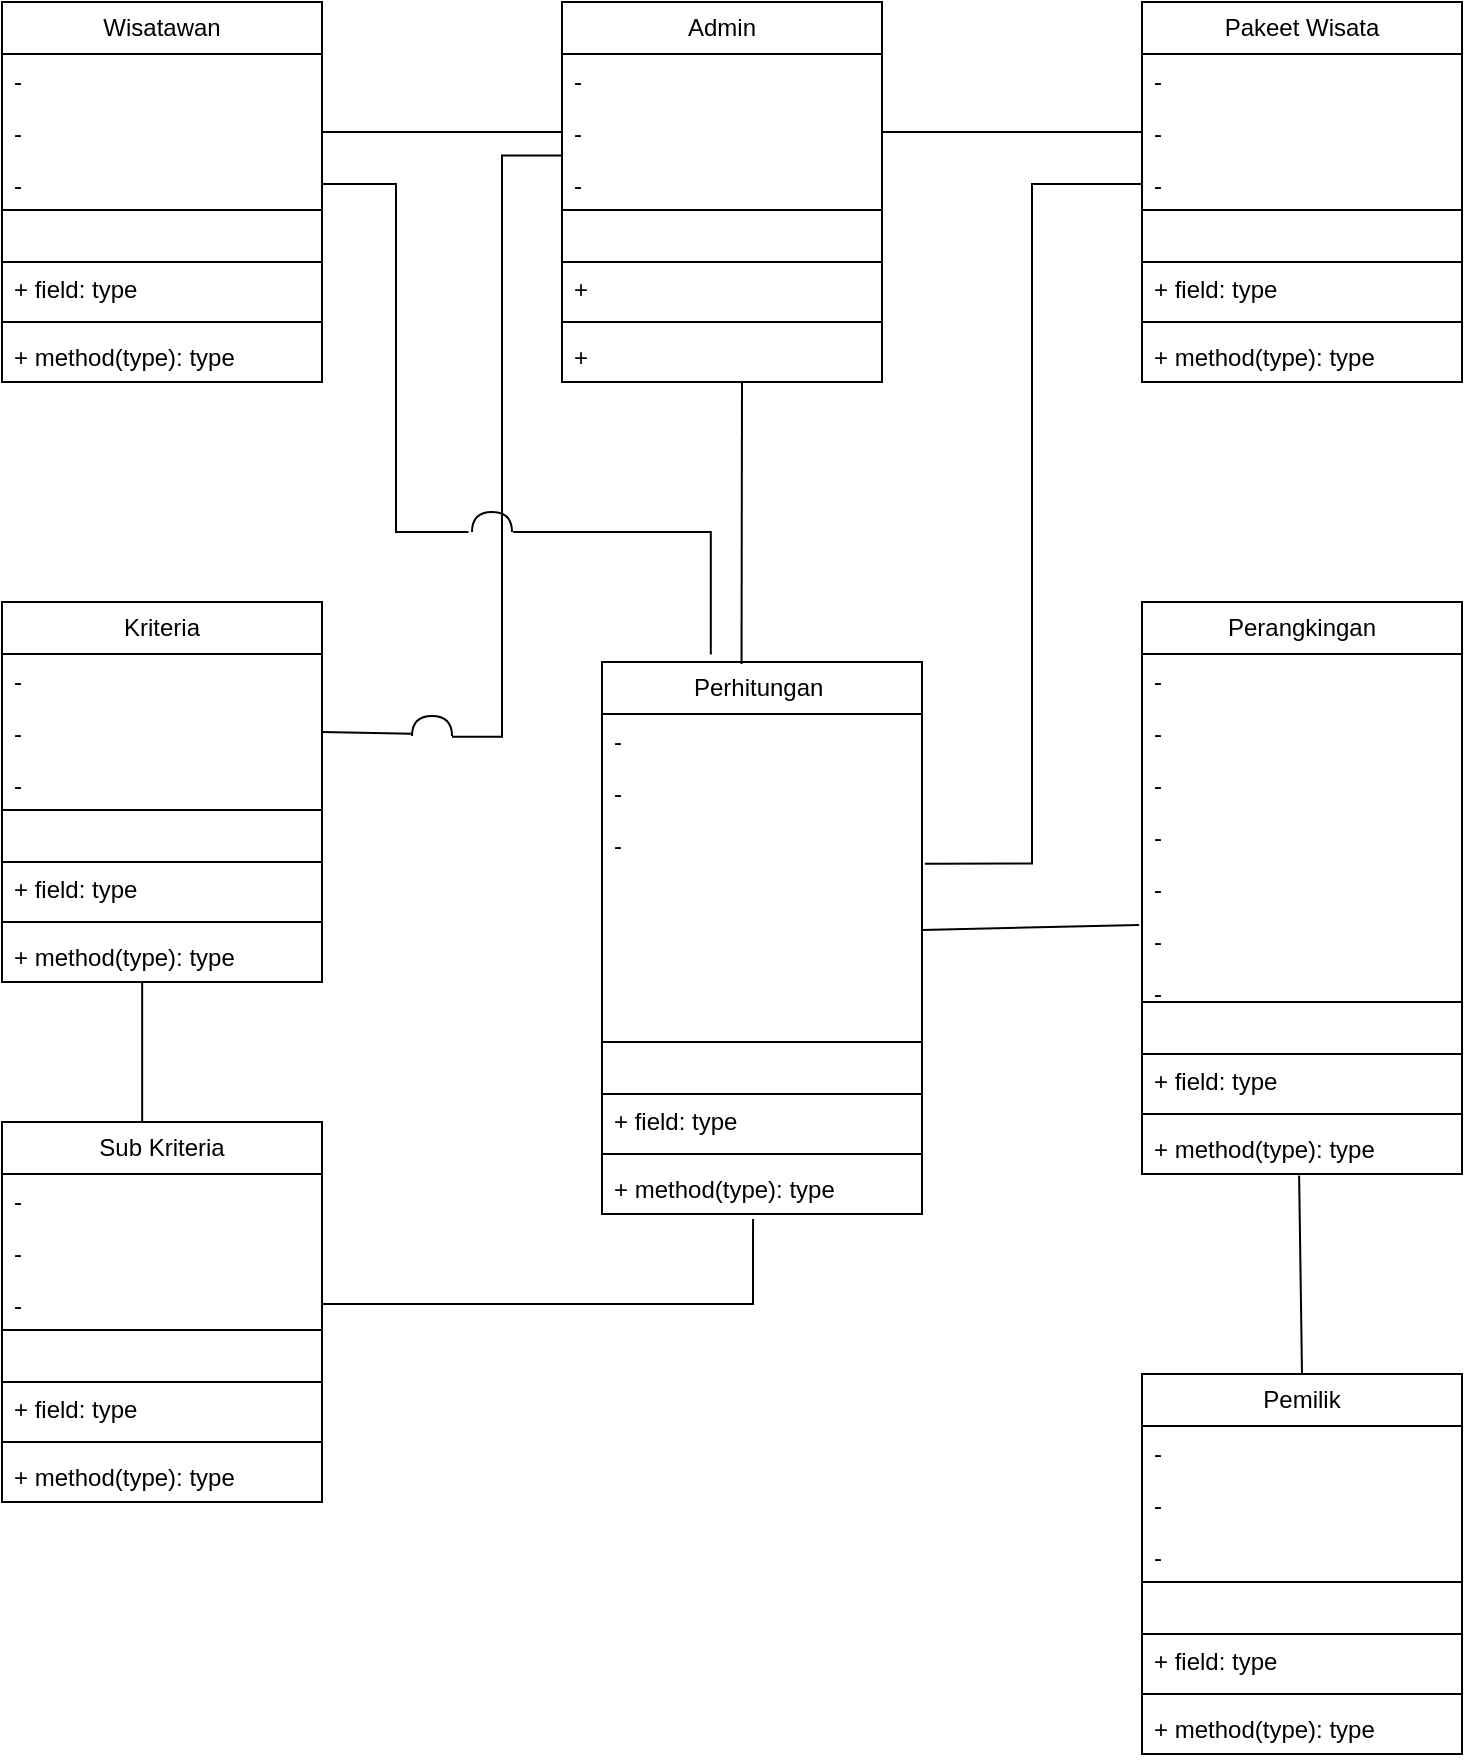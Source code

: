 <mxfile version="24.2.1" type="github">
  <diagram name="Halaman-1" id="COJZ1C6PaxnJSr1SIZYC">
    <mxGraphModel dx="1035" dy="555" grid="1" gridSize="10" guides="1" tooltips="1" connect="1" arrows="1" fold="1" page="1" pageScale="1" pageWidth="827" pageHeight="1169" math="0" shadow="0">
      <root>
        <mxCell id="0" />
        <mxCell id="1" parent="0" />
        <mxCell id="jJOJ6vJoFz5dyqB57Cdo-1" value="Wisatawan" style="swimlane;fontStyle=0;childLayout=stackLayout;horizontal=1;startSize=26;fillColor=none;horizontalStack=0;resizeParent=1;resizeParentMax=0;resizeLast=0;collapsible=1;marginBottom=0;whiteSpace=wrap;html=1;" vertex="1" parent="1">
          <mxGeometry x="20" y="120" width="160" height="104" as="geometry" />
        </mxCell>
        <mxCell id="jJOJ6vJoFz5dyqB57Cdo-2" value="-&amp;nbsp;" style="text;strokeColor=none;fillColor=none;align=left;verticalAlign=top;spacingLeft=4;spacingRight=4;overflow=hidden;rotatable=0;points=[[0,0.5],[1,0.5]];portConstraint=eastwest;whiteSpace=wrap;html=1;" vertex="1" parent="jJOJ6vJoFz5dyqB57Cdo-1">
          <mxGeometry y="26" width="160" height="26" as="geometry" />
        </mxCell>
        <mxCell id="jJOJ6vJoFz5dyqB57Cdo-3" value="-" style="text;strokeColor=none;fillColor=none;align=left;verticalAlign=top;spacingLeft=4;spacingRight=4;overflow=hidden;rotatable=0;points=[[0,0.5],[1,0.5]];portConstraint=eastwest;whiteSpace=wrap;html=1;" vertex="1" parent="jJOJ6vJoFz5dyqB57Cdo-1">
          <mxGeometry y="52" width="160" height="26" as="geometry" />
        </mxCell>
        <mxCell id="jJOJ6vJoFz5dyqB57Cdo-4" value="-" style="text;strokeColor=none;fillColor=none;align=left;verticalAlign=top;spacingLeft=4;spacingRight=4;overflow=hidden;rotatable=0;points=[[0,0.5],[1,0.5]];portConstraint=eastwest;whiteSpace=wrap;html=1;" vertex="1" parent="jJOJ6vJoFz5dyqB57Cdo-1">
          <mxGeometry y="78" width="160" height="26" as="geometry" />
        </mxCell>
        <mxCell id="jJOJ6vJoFz5dyqB57Cdo-9" value="" style="swimlane;fontStyle=1;align=center;verticalAlign=top;childLayout=stackLayout;horizontal=1;startSize=26;horizontalStack=0;resizeParent=1;resizeParentMax=0;resizeLast=0;collapsible=1;marginBottom=0;whiteSpace=wrap;html=1;" vertex="1" parent="1">
          <mxGeometry x="20" y="224" width="160" height="86" as="geometry" />
        </mxCell>
        <mxCell id="jJOJ6vJoFz5dyqB57Cdo-10" value="+ field: type" style="text;strokeColor=none;fillColor=none;align=left;verticalAlign=top;spacingLeft=4;spacingRight=4;overflow=hidden;rotatable=0;points=[[0,0.5],[1,0.5]];portConstraint=eastwest;whiteSpace=wrap;html=1;" vertex="1" parent="jJOJ6vJoFz5dyqB57Cdo-9">
          <mxGeometry y="26" width="160" height="26" as="geometry" />
        </mxCell>
        <mxCell id="jJOJ6vJoFz5dyqB57Cdo-11" value="" style="line;strokeWidth=1;fillColor=none;align=left;verticalAlign=middle;spacingTop=-1;spacingLeft=3;spacingRight=3;rotatable=0;labelPosition=right;points=[];portConstraint=eastwest;strokeColor=inherit;" vertex="1" parent="jJOJ6vJoFz5dyqB57Cdo-9">
          <mxGeometry y="52" width="160" height="8" as="geometry" />
        </mxCell>
        <mxCell id="jJOJ6vJoFz5dyqB57Cdo-12" value="+ method(type): type" style="text;strokeColor=none;fillColor=none;align=left;verticalAlign=top;spacingLeft=4;spacingRight=4;overflow=hidden;rotatable=0;points=[[0,0.5],[1,0.5]];portConstraint=eastwest;whiteSpace=wrap;html=1;" vertex="1" parent="jJOJ6vJoFz5dyqB57Cdo-9">
          <mxGeometry y="60" width="160" height="26" as="geometry" />
        </mxCell>
        <mxCell id="jJOJ6vJoFz5dyqB57Cdo-14" value="Admin" style="swimlane;fontStyle=0;childLayout=stackLayout;horizontal=1;startSize=26;fillColor=none;horizontalStack=0;resizeParent=1;resizeParentMax=0;resizeLast=0;collapsible=1;marginBottom=0;whiteSpace=wrap;html=1;" vertex="1" parent="1">
          <mxGeometry x="300" y="120" width="160" height="104" as="geometry" />
        </mxCell>
        <mxCell id="jJOJ6vJoFz5dyqB57Cdo-15" value="-&amp;nbsp;" style="text;strokeColor=none;fillColor=none;align=left;verticalAlign=top;spacingLeft=4;spacingRight=4;overflow=hidden;rotatable=0;points=[[0,0.5],[1,0.5]];portConstraint=eastwest;whiteSpace=wrap;html=1;" vertex="1" parent="jJOJ6vJoFz5dyqB57Cdo-14">
          <mxGeometry y="26" width="160" height="26" as="geometry" />
        </mxCell>
        <mxCell id="jJOJ6vJoFz5dyqB57Cdo-16" value="-" style="text;strokeColor=none;fillColor=none;align=left;verticalAlign=top;spacingLeft=4;spacingRight=4;overflow=hidden;rotatable=0;points=[[0,0.5],[1,0.5]];portConstraint=eastwest;whiteSpace=wrap;html=1;" vertex="1" parent="jJOJ6vJoFz5dyqB57Cdo-14">
          <mxGeometry y="52" width="160" height="26" as="geometry" />
        </mxCell>
        <mxCell id="jJOJ6vJoFz5dyqB57Cdo-17" value="-" style="text;strokeColor=none;fillColor=none;align=left;verticalAlign=top;spacingLeft=4;spacingRight=4;overflow=hidden;rotatable=0;points=[[0,0.5],[1,0.5]];portConstraint=eastwest;whiteSpace=wrap;html=1;" vertex="1" parent="jJOJ6vJoFz5dyqB57Cdo-14">
          <mxGeometry y="78" width="160" height="26" as="geometry" />
        </mxCell>
        <mxCell id="jJOJ6vJoFz5dyqB57Cdo-18" value="" style="swimlane;fontStyle=1;align=center;verticalAlign=top;childLayout=stackLayout;horizontal=1;startSize=26;horizontalStack=0;resizeParent=1;resizeParentMax=0;resizeLast=0;collapsible=1;marginBottom=0;whiteSpace=wrap;html=1;" vertex="1" parent="1">
          <mxGeometry x="300" y="224" width="160" height="86" as="geometry" />
        </mxCell>
        <mxCell id="jJOJ6vJoFz5dyqB57Cdo-19" value="+&amp;nbsp;" style="text;strokeColor=none;fillColor=none;align=left;verticalAlign=top;spacingLeft=4;spacingRight=4;overflow=hidden;rotatable=0;points=[[0,0.5],[1,0.5]];portConstraint=eastwest;whiteSpace=wrap;html=1;" vertex="1" parent="jJOJ6vJoFz5dyqB57Cdo-18">
          <mxGeometry y="26" width="160" height="26" as="geometry" />
        </mxCell>
        <mxCell id="jJOJ6vJoFz5dyqB57Cdo-20" value="" style="line;strokeWidth=1;fillColor=none;align=left;verticalAlign=middle;spacingTop=-1;spacingLeft=3;spacingRight=3;rotatable=0;labelPosition=right;points=[];portConstraint=eastwest;strokeColor=inherit;" vertex="1" parent="jJOJ6vJoFz5dyqB57Cdo-18">
          <mxGeometry y="52" width="160" height="8" as="geometry" />
        </mxCell>
        <mxCell id="jJOJ6vJoFz5dyqB57Cdo-21" value="+&amp;nbsp;" style="text;strokeColor=none;fillColor=none;align=left;verticalAlign=top;spacingLeft=4;spacingRight=4;overflow=hidden;rotatable=0;points=[[0,0.5],[1,0.5]];portConstraint=eastwest;whiteSpace=wrap;html=1;" vertex="1" parent="jJOJ6vJoFz5dyqB57Cdo-18">
          <mxGeometry y="60" width="160" height="26" as="geometry" />
        </mxCell>
        <mxCell id="jJOJ6vJoFz5dyqB57Cdo-22" value="" style="endArrow=none;html=1;rounded=0;exitX=1;exitY=0.5;exitDx=0;exitDy=0;entryX=0;entryY=0.5;entryDx=0;entryDy=0;" edge="1" parent="1" source="jJOJ6vJoFz5dyqB57Cdo-3" target="jJOJ6vJoFz5dyqB57Cdo-16">
          <mxGeometry width="50" height="50" relative="1" as="geometry">
            <mxPoint x="390" y="270" as="sourcePoint" />
            <mxPoint x="440" y="220" as="targetPoint" />
          </mxGeometry>
        </mxCell>
        <mxCell id="jJOJ6vJoFz5dyqB57Cdo-23" value="Pakeet Wisata" style="swimlane;fontStyle=0;childLayout=stackLayout;horizontal=1;startSize=26;fillColor=none;horizontalStack=0;resizeParent=1;resizeParentMax=0;resizeLast=0;collapsible=1;marginBottom=0;whiteSpace=wrap;html=1;" vertex="1" parent="1">
          <mxGeometry x="590" y="120" width="160" height="104" as="geometry" />
        </mxCell>
        <mxCell id="jJOJ6vJoFz5dyqB57Cdo-24" value="-&amp;nbsp;" style="text;strokeColor=none;fillColor=none;align=left;verticalAlign=top;spacingLeft=4;spacingRight=4;overflow=hidden;rotatable=0;points=[[0,0.5],[1,0.5]];portConstraint=eastwest;whiteSpace=wrap;html=1;" vertex="1" parent="jJOJ6vJoFz5dyqB57Cdo-23">
          <mxGeometry y="26" width="160" height="26" as="geometry" />
        </mxCell>
        <mxCell id="jJOJ6vJoFz5dyqB57Cdo-25" value="-" style="text;strokeColor=none;fillColor=none;align=left;verticalAlign=top;spacingLeft=4;spacingRight=4;overflow=hidden;rotatable=0;points=[[0,0.5],[1,0.5]];portConstraint=eastwest;whiteSpace=wrap;html=1;" vertex="1" parent="jJOJ6vJoFz5dyqB57Cdo-23">
          <mxGeometry y="52" width="160" height="26" as="geometry" />
        </mxCell>
        <mxCell id="jJOJ6vJoFz5dyqB57Cdo-26" value="-" style="text;strokeColor=none;fillColor=none;align=left;verticalAlign=top;spacingLeft=4;spacingRight=4;overflow=hidden;rotatable=0;points=[[0,0.5],[1,0.5]];portConstraint=eastwest;whiteSpace=wrap;html=1;" vertex="1" parent="jJOJ6vJoFz5dyqB57Cdo-23">
          <mxGeometry y="78" width="160" height="26" as="geometry" />
        </mxCell>
        <mxCell id="jJOJ6vJoFz5dyqB57Cdo-28" value="" style="swimlane;fontStyle=1;align=center;verticalAlign=top;childLayout=stackLayout;horizontal=1;startSize=26;horizontalStack=0;resizeParent=1;resizeParentMax=0;resizeLast=0;collapsible=1;marginBottom=0;whiteSpace=wrap;html=1;" vertex="1" parent="1">
          <mxGeometry x="590" y="224" width="160" height="86" as="geometry" />
        </mxCell>
        <mxCell id="jJOJ6vJoFz5dyqB57Cdo-29" value="+ field: type" style="text;strokeColor=none;fillColor=none;align=left;verticalAlign=top;spacingLeft=4;spacingRight=4;overflow=hidden;rotatable=0;points=[[0,0.5],[1,0.5]];portConstraint=eastwest;whiteSpace=wrap;html=1;" vertex="1" parent="jJOJ6vJoFz5dyqB57Cdo-28">
          <mxGeometry y="26" width="160" height="26" as="geometry" />
        </mxCell>
        <mxCell id="jJOJ6vJoFz5dyqB57Cdo-30" value="" style="line;strokeWidth=1;fillColor=none;align=left;verticalAlign=middle;spacingTop=-1;spacingLeft=3;spacingRight=3;rotatable=0;labelPosition=right;points=[];portConstraint=eastwest;strokeColor=inherit;" vertex="1" parent="jJOJ6vJoFz5dyqB57Cdo-28">
          <mxGeometry y="52" width="160" height="8" as="geometry" />
        </mxCell>
        <mxCell id="jJOJ6vJoFz5dyqB57Cdo-31" value="+ method(type): type" style="text;strokeColor=none;fillColor=none;align=left;verticalAlign=top;spacingLeft=4;spacingRight=4;overflow=hidden;rotatable=0;points=[[0,0.5],[1,0.5]];portConstraint=eastwest;whiteSpace=wrap;html=1;" vertex="1" parent="jJOJ6vJoFz5dyqB57Cdo-28">
          <mxGeometry y="60" width="160" height="26" as="geometry" />
        </mxCell>
        <mxCell id="jJOJ6vJoFz5dyqB57Cdo-33" value="" style="endArrow=none;html=1;rounded=0;exitX=1;exitY=0.5;exitDx=0;exitDy=0;entryX=0;entryY=0.5;entryDx=0;entryDy=0;" edge="1" parent="1" source="jJOJ6vJoFz5dyqB57Cdo-16" target="jJOJ6vJoFz5dyqB57Cdo-25">
          <mxGeometry width="50" height="50" relative="1" as="geometry">
            <mxPoint x="190" y="195" as="sourcePoint" />
            <mxPoint x="280" y="195" as="targetPoint" />
          </mxGeometry>
        </mxCell>
        <mxCell id="jJOJ6vJoFz5dyqB57Cdo-34" value="Perangkingan" style="swimlane;fontStyle=0;childLayout=stackLayout;horizontal=1;startSize=26;fillColor=none;horizontalStack=0;resizeParent=1;resizeParentMax=0;resizeLast=0;collapsible=1;marginBottom=0;whiteSpace=wrap;html=1;" vertex="1" parent="1">
          <mxGeometry x="590" y="420" width="160" height="208" as="geometry" />
        </mxCell>
        <mxCell id="jJOJ6vJoFz5dyqB57Cdo-35" value="-&amp;nbsp;" style="text;strokeColor=none;fillColor=none;align=left;verticalAlign=top;spacingLeft=4;spacingRight=4;overflow=hidden;rotatable=0;points=[[0,0.5],[1,0.5]];portConstraint=eastwest;whiteSpace=wrap;html=1;" vertex="1" parent="jJOJ6vJoFz5dyqB57Cdo-34">
          <mxGeometry y="26" width="160" height="26" as="geometry" />
        </mxCell>
        <mxCell id="jJOJ6vJoFz5dyqB57Cdo-36" value="-" style="text;strokeColor=none;fillColor=none;align=left;verticalAlign=top;spacingLeft=4;spacingRight=4;overflow=hidden;rotatable=0;points=[[0,0.5],[1,0.5]];portConstraint=eastwest;whiteSpace=wrap;html=1;" vertex="1" parent="jJOJ6vJoFz5dyqB57Cdo-34">
          <mxGeometry y="52" width="160" height="26" as="geometry" />
        </mxCell>
        <mxCell id="jJOJ6vJoFz5dyqB57Cdo-96" value="-" style="text;strokeColor=none;fillColor=none;align=left;verticalAlign=top;spacingLeft=4;spacingRight=4;overflow=hidden;rotatable=0;points=[[0,0.5],[1,0.5]];portConstraint=eastwest;whiteSpace=wrap;html=1;" vertex="1" parent="jJOJ6vJoFz5dyqB57Cdo-34">
          <mxGeometry y="78" width="160" height="26" as="geometry" />
        </mxCell>
        <mxCell id="jJOJ6vJoFz5dyqB57Cdo-98" value="-" style="text;strokeColor=none;fillColor=none;align=left;verticalAlign=top;spacingLeft=4;spacingRight=4;overflow=hidden;rotatable=0;points=[[0,0.5],[1,0.5]];portConstraint=eastwest;whiteSpace=wrap;html=1;" vertex="1" parent="jJOJ6vJoFz5dyqB57Cdo-34">
          <mxGeometry y="104" width="160" height="26" as="geometry" />
        </mxCell>
        <mxCell id="jJOJ6vJoFz5dyqB57Cdo-99" value="-" style="text;strokeColor=none;fillColor=none;align=left;verticalAlign=top;spacingLeft=4;spacingRight=4;overflow=hidden;rotatable=0;points=[[0,0.5],[1,0.5]];portConstraint=eastwest;whiteSpace=wrap;html=1;" vertex="1" parent="jJOJ6vJoFz5dyqB57Cdo-34">
          <mxGeometry y="130" width="160" height="26" as="geometry" />
        </mxCell>
        <mxCell id="jJOJ6vJoFz5dyqB57Cdo-100" value="-" style="text;strokeColor=none;fillColor=none;align=left;verticalAlign=top;spacingLeft=4;spacingRight=4;overflow=hidden;rotatable=0;points=[[0,0.5],[1,0.5]];portConstraint=eastwest;whiteSpace=wrap;html=1;" vertex="1" parent="jJOJ6vJoFz5dyqB57Cdo-34">
          <mxGeometry y="156" width="160" height="26" as="geometry" />
        </mxCell>
        <mxCell id="jJOJ6vJoFz5dyqB57Cdo-37" value="-" style="text;strokeColor=none;fillColor=none;align=left;verticalAlign=top;spacingLeft=4;spacingRight=4;overflow=hidden;rotatable=0;points=[[0,0.5],[1,0.5]];portConstraint=eastwest;whiteSpace=wrap;html=1;" vertex="1" parent="jJOJ6vJoFz5dyqB57Cdo-34">
          <mxGeometry y="182" width="160" height="26" as="geometry" />
        </mxCell>
        <mxCell id="jJOJ6vJoFz5dyqB57Cdo-38" value="" style="swimlane;fontStyle=1;align=center;verticalAlign=top;childLayout=stackLayout;horizontal=1;startSize=26;horizontalStack=0;resizeParent=1;resizeParentMax=0;resizeLast=0;collapsible=1;marginBottom=0;whiteSpace=wrap;html=1;" vertex="1" parent="1">
          <mxGeometry x="590" y="620" width="160" height="86" as="geometry" />
        </mxCell>
        <mxCell id="jJOJ6vJoFz5dyqB57Cdo-39" value="+ field: type" style="text;strokeColor=none;fillColor=none;align=left;verticalAlign=top;spacingLeft=4;spacingRight=4;overflow=hidden;rotatable=0;points=[[0,0.5],[1,0.5]];portConstraint=eastwest;whiteSpace=wrap;html=1;" vertex="1" parent="jJOJ6vJoFz5dyqB57Cdo-38">
          <mxGeometry y="26" width="160" height="26" as="geometry" />
        </mxCell>
        <mxCell id="jJOJ6vJoFz5dyqB57Cdo-40" value="" style="line;strokeWidth=1;fillColor=none;align=left;verticalAlign=middle;spacingTop=-1;spacingLeft=3;spacingRight=3;rotatable=0;labelPosition=right;points=[];portConstraint=eastwest;strokeColor=inherit;" vertex="1" parent="jJOJ6vJoFz5dyqB57Cdo-38">
          <mxGeometry y="52" width="160" height="8" as="geometry" />
        </mxCell>
        <mxCell id="jJOJ6vJoFz5dyqB57Cdo-41" value="+ method(type): type" style="text;strokeColor=none;fillColor=none;align=left;verticalAlign=top;spacingLeft=4;spacingRight=4;overflow=hidden;rotatable=0;points=[[0,0.5],[1,0.5]];portConstraint=eastwest;whiteSpace=wrap;html=1;" vertex="1" parent="jJOJ6vJoFz5dyqB57Cdo-38">
          <mxGeometry y="60" width="160" height="26" as="geometry" />
        </mxCell>
        <mxCell id="jJOJ6vJoFz5dyqB57Cdo-42" value="Pemilik" style="swimlane;fontStyle=0;childLayout=stackLayout;horizontal=1;startSize=26;fillColor=none;horizontalStack=0;resizeParent=1;resizeParentMax=0;resizeLast=0;collapsible=1;marginBottom=0;whiteSpace=wrap;html=1;" vertex="1" parent="1">
          <mxGeometry x="590" y="806" width="160" height="104" as="geometry" />
        </mxCell>
        <mxCell id="jJOJ6vJoFz5dyqB57Cdo-43" value="-&amp;nbsp;" style="text;strokeColor=none;fillColor=none;align=left;verticalAlign=top;spacingLeft=4;spacingRight=4;overflow=hidden;rotatable=0;points=[[0,0.5],[1,0.5]];portConstraint=eastwest;whiteSpace=wrap;html=1;" vertex="1" parent="jJOJ6vJoFz5dyqB57Cdo-42">
          <mxGeometry y="26" width="160" height="26" as="geometry" />
        </mxCell>
        <mxCell id="jJOJ6vJoFz5dyqB57Cdo-44" value="-" style="text;strokeColor=none;fillColor=none;align=left;verticalAlign=top;spacingLeft=4;spacingRight=4;overflow=hidden;rotatable=0;points=[[0,0.5],[1,0.5]];portConstraint=eastwest;whiteSpace=wrap;html=1;" vertex="1" parent="jJOJ6vJoFz5dyqB57Cdo-42">
          <mxGeometry y="52" width="160" height="26" as="geometry" />
        </mxCell>
        <mxCell id="jJOJ6vJoFz5dyqB57Cdo-45" value="-" style="text;strokeColor=none;fillColor=none;align=left;verticalAlign=top;spacingLeft=4;spacingRight=4;overflow=hidden;rotatable=0;points=[[0,0.5],[1,0.5]];portConstraint=eastwest;whiteSpace=wrap;html=1;" vertex="1" parent="jJOJ6vJoFz5dyqB57Cdo-42">
          <mxGeometry y="78" width="160" height="26" as="geometry" />
        </mxCell>
        <mxCell id="jJOJ6vJoFz5dyqB57Cdo-46" value="" style="swimlane;fontStyle=1;align=center;verticalAlign=top;childLayout=stackLayout;horizontal=1;startSize=26;horizontalStack=0;resizeParent=1;resizeParentMax=0;resizeLast=0;collapsible=1;marginBottom=0;whiteSpace=wrap;html=1;" vertex="1" parent="1">
          <mxGeometry x="590" y="910" width="160" height="86" as="geometry" />
        </mxCell>
        <mxCell id="jJOJ6vJoFz5dyqB57Cdo-47" value="+ field: type" style="text;strokeColor=none;fillColor=none;align=left;verticalAlign=top;spacingLeft=4;spacingRight=4;overflow=hidden;rotatable=0;points=[[0,0.5],[1,0.5]];portConstraint=eastwest;whiteSpace=wrap;html=1;" vertex="1" parent="jJOJ6vJoFz5dyqB57Cdo-46">
          <mxGeometry y="26" width="160" height="26" as="geometry" />
        </mxCell>
        <mxCell id="jJOJ6vJoFz5dyqB57Cdo-48" value="" style="line;strokeWidth=1;fillColor=none;align=left;verticalAlign=middle;spacingTop=-1;spacingLeft=3;spacingRight=3;rotatable=0;labelPosition=right;points=[];portConstraint=eastwest;strokeColor=inherit;" vertex="1" parent="jJOJ6vJoFz5dyqB57Cdo-46">
          <mxGeometry y="52" width="160" height="8" as="geometry" />
        </mxCell>
        <mxCell id="jJOJ6vJoFz5dyqB57Cdo-49" value="+ method(type): type" style="text;strokeColor=none;fillColor=none;align=left;verticalAlign=top;spacingLeft=4;spacingRight=4;overflow=hidden;rotatable=0;points=[[0,0.5],[1,0.5]];portConstraint=eastwest;whiteSpace=wrap;html=1;" vertex="1" parent="jJOJ6vJoFz5dyqB57Cdo-46">
          <mxGeometry y="60" width="160" height="26" as="geometry" />
        </mxCell>
        <mxCell id="jJOJ6vJoFz5dyqB57Cdo-51" value="" style="endArrow=none;html=1;rounded=0;exitX=0.5;exitY=0;exitDx=0;exitDy=0;entryX=0.491;entryY=1.029;entryDx=0;entryDy=0;entryPerimeter=0;" edge="1" parent="1" source="jJOJ6vJoFz5dyqB57Cdo-42" target="jJOJ6vJoFz5dyqB57Cdo-41">
          <mxGeometry width="50" height="50" relative="1" as="geometry">
            <mxPoint x="390" y="700" as="sourcePoint" />
            <mxPoint x="670" y="670" as="targetPoint" />
          </mxGeometry>
        </mxCell>
        <mxCell id="jJOJ6vJoFz5dyqB57Cdo-52" value="Kriteria" style="swimlane;fontStyle=0;childLayout=stackLayout;horizontal=1;startSize=26;fillColor=none;horizontalStack=0;resizeParent=1;resizeParentMax=0;resizeLast=0;collapsible=1;marginBottom=0;whiteSpace=wrap;html=1;" vertex="1" parent="1">
          <mxGeometry x="20" y="420" width="160" height="104" as="geometry" />
        </mxCell>
        <mxCell id="jJOJ6vJoFz5dyqB57Cdo-53" value="-&amp;nbsp;" style="text;strokeColor=none;fillColor=none;align=left;verticalAlign=top;spacingLeft=4;spacingRight=4;overflow=hidden;rotatable=0;points=[[0,0.5],[1,0.5]];portConstraint=eastwest;whiteSpace=wrap;html=1;" vertex="1" parent="jJOJ6vJoFz5dyqB57Cdo-52">
          <mxGeometry y="26" width="160" height="26" as="geometry" />
        </mxCell>
        <mxCell id="jJOJ6vJoFz5dyqB57Cdo-54" value="-" style="text;strokeColor=none;fillColor=none;align=left;verticalAlign=top;spacingLeft=4;spacingRight=4;overflow=hidden;rotatable=0;points=[[0,0.5],[1,0.5]];portConstraint=eastwest;whiteSpace=wrap;html=1;" vertex="1" parent="jJOJ6vJoFz5dyqB57Cdo-52">
          <mxGeometry y="52" width="160" height="26" as="geometry" />
        </mxCell>
        <mxCell id="jJOJ6vJoFz5dyqB57Cdo-55" value="-" style="text;strokeColor=none;fillColor=none;align=left;verticalAlign=top;spacingLeft=4;spacingRight=4;overflow=hidden;rotatable=0;points=[[0,0.5],[1,0.5]];portConstraint=eastwest;whiteSpace=wrap;html=1;" vertex="1" parent="jJOJ6vJoFz5dyqB57Cdo-52">
          <mxGeometry y="78" width="160" height="26" as="geometry" />
        </mxCell>
        <mxCell id="jJOJ6vJoFz5dyqB57Cdo-56" value="" style="swimlane;fontStyle=1;align=center;verticalAlign=top;childLayout=stackLayout;horizontal=1;startSize=26;horizontalStack=0;resizeParent=1;resizeParentMax=0;resizeLast=0;collapsible=1;marginBottom=0;whiteSpace=wrap;html=1;" vertex="1" parent="1">
          <mxGeometry x="20" y="524" width="160" height="86" as="geometry" />
        </mxCell>
        <mxCell id="jJOJ6vJoFz5dyqB57Cdo-57" value="+ field: type" style="text;strokeColor=none;fillColor=none;align=left;verticalAlign=top;spacingLeft=4;spacingRight=4;overflow=hidden;rotatable=0;points=[[0,0.5],[1,0.5]];portConstraint=eastwest;whiteSpace=wrap;html=1;" vertex="1" parent="jJOJ6vJoFz5dyqB57Cdo-56">
          <mxGeometry y="26" width="160" height="26" as="geometry" />
        </mxCell>
        <mxCell id="jJOJ6vJoFz5dyqB57Cdo-58" value="" style="line;strokeWidth=1;fillColor=none;align=left;verticalAlign=middle;spacingTop=-1;spacingLeft=3;spacingRight=3;rotatable=0;labelPosition=right;points=[];portConstraint=eastwest;strokeColor=inherit;" vertex="1" parent="jJOJ6vJoFz5dyqB57Cdo-56">
          <mxGeometry y="52" width="160" height="8" as="geometry" />
        </mxCell>
        <mxCell id="jJOJ6vJoFz5dyqB57Cdo-59" value="+ method(type): type" style="text;strokeColor=none;fillColor=none;align=left;verticalAlign=top;spacingLeft=4;spacingRight=4;overflow=hidden;rotatable=0;points=[[0,0.5],[1,0.5]];portConstraint=eastwest;whiteSpace=wrap;html=1;" vertex="1" parent="jJOJ6vJoFz5dyqB57Cdo-56">
          <mxGeometry y="60" width="160" height="26" as="geometry" />
        </mxCell>
        <mxCell id="jJOJ6vJoFz5dyqB57Cdo-61" value="Sub Kriteria" style="swimlane;fontStyle=0;childLayout=stackLayout;horizontal=1;startSize=26;fillColor=none;horizontalStack=0;resizeParent=1;resizeParentMax=0;resizeLast=0;collapsible=1;marginBottom=0;whiteSpace=wrap;html=1;" vertex="1" parent="1">
          <mxGeometry x="20" y="680" width="160" height="104" as="geometry" />
        </mxCell>
        <mxCell id="jJOJ6vJoFz5dyqB57Cdo-62" value="-&amp;nbsp;" style="text;strokeColor=none;fillColor=none;align=left;verticalAlign=top;spacingLeft=4;spacingRight=4;overflow=hidden;rotatable=0;points=[[0,0.5],[1,0.5]];portConstraint=eastwest;whiteSpace=wrap;html=1;" vertex="1" parent="jJOJ6vJoFz5dyqB57Cdo-61">
          <mxGeometry y="26" width="160" height="26" as="geometry" />
        </mxCell>
        <mxCell id="jJOJ6vJoFz5dyqB57Cdo-63" value="-" style="text;strokeColor=none;fillColor=none;align=left;verticalAlign=top;spacingLeft=4;spacingRight=4;overflow=hidden;rotatable=0;points=[[0,0.5],[1,0.5]];portConstraint=eastwest;whiteSpace=wrap;html=1;" vertex="1" parent="jJOJ6vJoFz5dyqB57Cdo-61">
          <mxGeometry y="52" width="160" height="26" as="geometry" />
        </mxCell>
        <mxCell id="jJOJ6vJoFz5dyqB57Cdo-64" value="-" style="text;strokeColor=none;fillColor=none;align=left;verticalAlign=top;spacingLeft=4;spacingRight=4;overflow=hidden;rotatable=0;points=[[0,0.5],[1,0.5]];portConstraint=eastwest;whiteSpace=wrap;html=1;" vertex="1" parent="jJOJ6vJoFz5dyqB57Cdo-61">
          <mxGeometry y="78" width="160" height="26" as="geometry" />
        </mxCell>
        <mxCell id="jJOJ6vJoFz5dyqB57Cdo-65" value="" style="swimlane;fontStyle=1;align=center;verticalAlign=top;childLayout=stackLayout;horizontal=1;startSize=26;horizontalStack=0;resizeParent=1;resizeParentMax=0;resizeLast=0;collapsible=1;marginBottom=0;whiteSpace=wrap;html=1;" vertex="1" parent="1">
          <mxGeometry x="20" y="784" width="160" height="86" as="geometry" />
        </mxCell>
        <mxCell id="jJOJ6vJoFz5dyqB57Cdo-66" value="+ field: type" style="text;strokeColor=none;fillColor=none;align=left;verticalAlign=top;spacingLeft=4;spacingRight=4;overflow=hidden;rotatable=0;points=[[0,0.5],[1,0.5]];portConstraint=eastwest;whiteSpace=wrap;html=1;" vertex="1" parent="jJOJ6vJoFz5dyqB57Cdo-65">
          <mxGeometry y="26" width="160" height="26" as="geometry" />
        </mxCell>
        <mxCell id="jJOJ6vJoFz5dyqB57Cdo-67" value="" style="line;strokeWidth=1;fillColor=none;align=left;verticalAlign=middle;spacingTop=-1;spacingLeft=3;spacingRight=3;rotatable=0;labelPosition=right;points=[];portConstraint=eastwest;strokeColor=inherit;" vertex="1" parent="jJOJ6vJoFz5dyqB57Cdo-65">
          <mxGeometry y="52" width="160" height="8" as="geometry" />
        </mxCell>
        <mxCell id="jJOJ6vJoFz5dyqB57Cdo-68" value="+ method(type): type" style="text;strokeColor=none;fillColor=none;align=left;verticalAlign=top;spacingLeft=4;spacingRight=4;overflow=hidden;rotatable=0;points=[[0,0.5],[1,0.5]];portConstraint=eastwest;whiteSpace=wrap;html=1;" vertex="1" parent="jJOJ6vJoFz5dyqB57Cdo-65">
          <mxGeometry y="60" width="160" height="26" as="geometry" />
        </mxCell>
        <mxCell id="jJOJ6vJoFz5dyqB57Cdo-69" value="" style="endArrow=none;html=1;rounded=0;entryX=0.438;entryY=1;entryDx=0;entryDy=0;entryPerimeter=0;exitX=0.438;exitY=0;exitDx=0;exitDy=0;exitPerimeter=0;" edge="1" parent="1" source="jJOJ6vJoFz5dyqB57Cdo-61" target="jJOJ6vJoFz5dyqB57Cdo-59">
          <mxGeometry width="50" height="50" relative="1" as="geometry">
            <mxPoint x="390" y="840" as="sourcePoint" />
            <mxPoint x="440" y="790" as="targetPoint" />
          </mxGeometry>
        </mxCell>
        <mxCell id="jJOJ6vJoFz5dyqB57Cdo-70" value="Perhitungan&amp;nbsp;" style="swimlane;fontStyle=0;childLayout=stackLayout;horizontal=1;startSize=26;fillColor=none;horizontalStack=0;resizeParent=1;resizeParentMax=0;resizeLast=0;collapsible=1;marginBottom=0;whiteSpace=wrap;html=1;" vertex="1" parent="1">
          <mxGeometry x="320" y="450" width="160" height="190" as="geometry" />
        </mxCell>
        <mxCell id="jJOJ6vJoFz5dyqB57Cdo-71" value="-&amp;nbsp;" style="text;strokeColor=none;fillColor=none;align=left;verticalAlign=top;spacingLeft=4;spacingRight=4;overflow=hidden;rotatable=0;points=[[0,0.5],[1,0.5]];portConstraint=eastwest;whiteSpace=wrap;html=1;" vertex="1" parent="jJOJ6vJoFz5dyqB57Cdo-70">
          <mxGeometry y="26" width="160" height="26" as="geometry" />
        </mxCell>
        <mxCell id="jJOJ6vJoFz5dyqB57Cdo-72" value="-" style="text;strokeColor=none;fillColor=none;align=left;verticalAlign=top;spacingLeft=4;spacingRight=4;overflow=hidden;rotatable=0;points=[[0,0.5],[1,0.5]];portConstraint=eastwest;whiteSpace=wrap;html=1;" vertex="1" parent="jJOJ6vJoFz5dyqB57Cdo-70">
          <mxGeometry y="52" width="160" height="26" as="geometry" />
        </mxCell>
        <mxCell id="jJOJ6vJoFz5dyqB57Cdo-73" value="-" style="text;strokeColor=none;fillColor=none;align=left;verticalAlign=top;spacingLeft=4;spacingRight=4;overflow=hidden;rotatable=0;points=[[0,0.5],[1,0.5]];portConstraint=eastwest;whiteSpace=wrap;html=1;" vertex="1" parent="jJOJ6vJoFz5dyqB57Cdo-70">
          <mxGeometry y="78" width="160" height="112" as="geometry" />
        </mxCell>
        <mxCell id="jJOJ6vJoFz5dyqB57Cdo-74" value="" style="swimlane;fontStyle=1;align=center;verticalAlign=top;childLayout=stackLayout;horizontal=1;startSize=26;horizontalStack=0;resizeParent=1;resizeParentMax=0;resizeLast=0;collapsible=1;marginBottom=0;whiteSpace=wrap;html=1;" vertex="1" parent="1">
          <mxGeometry x="320" y="640" width="160" height="86" as="geometry" />
        </mxCell>
        <mxCell id="jJOJ6vJoFz5dyqB57Cdo-75" value="+ field: type" style="text;strokeColor=none;fillColor=none;align=left;verticalAlign=top;spacingLeft=4;spacingRight=4;overflow=hidden;rotatable=0;points=[[0,0.5],[1,0.5]];portConstraint=eastwest;whiteSpace=wrap;html=1;" vertex="1" parent="jJOJ6vJoFz5dyqB57Cdo-74">
          <mxGeometry y="26" width="160" height="26" as="geometry" />
        </mxCell>
        <mxCell id="jJOJ6vJoFz5dyqB57Cdo-76" value="" style="line;strokeWidth=1;fillColor=none;align=left;verticalAlign=middle;spacingTop=-1;spacingLeft=3;spacingRight=3;rotatable=0;labelPosition=right;points=[];portConstraint=eastwest;strokeColor=inherit;" vertex="1" parent="jJOJ6vJoFz5dyqB57Cdo-74">
          <mxGeometry y="52" width="160" height="8" as="geometry" />
        </mxCell>
        <mxCell id="jJOJ6vJoFz5dyqB57Cdo-77" value="+ method(type): type" style="text;strokeColor=none;fillColor=none;align=left;verticalAlign=top;spacingLeft=4;spacingRight=4;overflow=hidden;rotatable=0;points=[[0,0.5],[1,0.5]];portConstraint=eastwest;whiteSpace=wrap;html=1;" vertex="1" parent="jJOJ6vJoFz5dyqB57Cdo-74">
          <mxGeometry y="60" width="160" height="26" as="geometry" />
        </mxCell>
        <mxCell id="jJOJ6vJoFz5dyqB57Cdo-79" value="" style="endArrow=none;html=1;rounded=0;exitX=1;exitY=0.5;exitDx=0;exitDy=0;edgeStyle=orthogonalEdgeStyle;elbow=vertical;entryX=0.472;entryY=1.097;entryDx=0;entryDy=0;entryPerimeter=0;" edge="1" parent="1" source="jJOJ6vJoFz5dyqB57Cdo-64" target="jJOJ6vJoFz5dyqB57Cdo-77">
          <mxGeometry width="50" height="50" relative="1" as="geometry">
            <mxPoint x="390" y="640" as="sourcePoint" />
            <mxPoint x="391" y="727" as="targetPoint" />
            <Array as="points">
              <mxPoint x="395" y="771" />
            </Array>
          </mxGeometry>
        </mxCell>
        <mxCell id="jJOJ6vJoFz5dyqB57Cdo-80" value="" style="endArrow=none;html=1;rounded=0;exitX=1;exitY=0.5;exitDx=0;exitDy=0;entryX=0.118;entryY=0;entryDx=0;entryDy=0;entryPerimeter=0;" edge="1" parent="1" source="jJOJ6vJoFz5dyqB57Cdo-54" target="jJOJ6vJoFz5dyqB57Cdo-92">
          <mxGeometry width="50" height="50" relative="1" as="geometry">
            <mxPoint x="110" y="700" as="sourcePoint" />
            <mxPoint x="220" y="485" as="targetPoint" />
          </mxGeometry>
        </mxCell>
        <mxCell id="jJOJ6vJoFz5dyqB57Cdo-87" value="" style="shape=requiredInterface;html=1;verticalLabelPosition=bottom;sketch=0;rotation=-90;" vertex="1" parent="1">
          <mxGeometry x="260" y="370" width="10" height="20" as="geometry" />
        </mxCell>
        <mxCell id="jJOJ6vJoFz5dyqB57Cdo-90" value="" style="endArrow=none;html=1;rounded=0;exitX=1;exitY=0.5;exitDx=0;exitDy=0;entryX=0;entryY=-0.088;entryDx=0;entryDy=0;entryPerimeter=0;edgeStyle=orthogonalEdgeStyle;" edge="1" parent="1" source="jJOJ6vJoFz5dyqB57Cdo-4" target="jJOJ6vJoFz5dyqB57Cdo-87">
          <mxGeometry width="50" height="50" relative="1" as="geometry">
            <mxPoint x="390" y="450" as="sourcePoint" />
            <mxPoint x="440" y="400" as="targetPoint" />
            <Array as="points">
              <mxPoint x="217" y="211" />
              <mxPoint x="217" y="385" />
            </Array>
          </mxGeometry>
        </mxCell>
        <mxCell id="jJOJ6vJoFz5dyqB57Cdo-91" value="" style="endArrow=none;html=1;rounded=0;exitX=0;exitY=1.029;exitDx=0;exitDy=0;exitPerimeter=0;entryX=0.34;entryY=-0.02;entryDx=0;entryDy=0;entryPerimeter=0;edgeStyle=orthogonalEdgeStyle;" edge="1" parent="1" source="jJOJ6vJoFz5dyqB57Cdo-87" target="jJOJ6vJoFz5dyqB57Cdo-70">
          <mxGeometry width="50" height="50" relative="1" as="geometry">
            <mxPoint x="390" y="450" as="sourcePoint" />
            <mxPoint x="440" y="400" as="targetPoint" />
            <Array as="points">
              <mxPoint x="374" y="385" />
            </Array>
          </mxGeometry>
        </mxCell>
        <mxCell id="jJOJ6vJoFz5dyqB57Cdo-92" value="" style="shape=requiredInterface;html=1;verticalLabelPosition=bottom;sketch=0;rotation=-90;" vertex="1" parent="1">
          <mxGeometry x="230" y="472" width="10" height="20" as="geometry" />
        </mxCell>
        <mxCell id="jJOJ6vJoFz5dyqB57Cdo-94" value="" style="endArrow=none;html=1;rounded=0;exitX=-0.035;exitY=1;exitDx=0;exitDy=0;exitPerimeter=0;entryX=0.002;entryY=0.952;entryDx=0;entryDy=0;entryPerimeter=0;edgeStyle=orthogonalEdgeStyle;" edge="1" parent="1" source="jJOJ6vJoFz5dyqB57Cdo-92" target="jJOJ6vJoFz5dyqB57Cdo-16">
          <mxGeometry width="50" height="50" relative="1" as="geometry">
            <mxPoint x="390" y="580" as="sourcePoint" />
            <mxPoint x="440" y="530" as="targetPoint" />
            <Array as="points">
              <mxPoint x="270" y="487" />
              <mxPoint x="270" y="197" />
            </Array>
          </mxGeometry>
        </mxCell>
        <mxCell id="jJOJ6vJoFz5dyqB57Cdo-95" value="" style="endArrow=none;html=1;rounded=0;entryX=0;entryY=0.5;entryDx=0;entryDy=0;exitX=1.009;exitY=0.204;exitDx=0;exitDy=0;exitPerimeter=0;edgeStyle=orthogonalEdgeStyle;" edge="1" parent="1" source="jJOJ6vJoFz5dyqB57Cdo-73" target="jJOJ6vJoFz5dyqB57Cdo-26">
          <mxGeometry width="50" height="50" relative="1" as="geometry">
            <mxPoint x="390" y="370" as="sourcePoint" />
            <mxPoint x="440" y="320" as="targetPoint" />
          </mxGeometry>
        </mxCell>
        <mxCell id="jJOJ6vJoFz5dyqB57Cdo-97" value="" style="endArrow=none;html=1;rounded=0;exitX=1;exitY=0.5;exitDx=0;exitDy=0;entryX=-0.009;entryY=0.21;entryDx=0;entryDy=0;entryPerimeter=0;" edge="1" parent="1" source="jJOJ6vJoFz5dyqB57Cdo-73" target="jJOJ6vJoFz5dyqB57Cdo-100">
          <mxGeometry width="50" height="50" relative="1" as="geometry">
            <mxPoint x="390" y="630" as="sourcePoint" />
            <mxPoint x="440" y="580" as="targetPoint" />
          </mxGeometry>
        </mxCell>
        <mxCell id="jJOJ6vJoFz5dyqB57Cdo-102" value="" style="endArrow=none;html=1;rounded=0;exitX=0.436;exitY=0.005;exitDx=0;exitDy=0;exitPerimeter=0;" edge="1" parent="1" source="jJOJ6vJoFz5dyqB57Cdo-70">
          <mxGeometry width="50" height="50" relative="1" as="geometry">
            <mxPoint x="390" y="520" as="sourcePoint" />
            <mxPoint x="390" y="310" as="targetPoint" />
          </mxGeometry>
        </mxCell>
      </root>
    </mxGraphModel>
  </diagram>
</mxfile>
